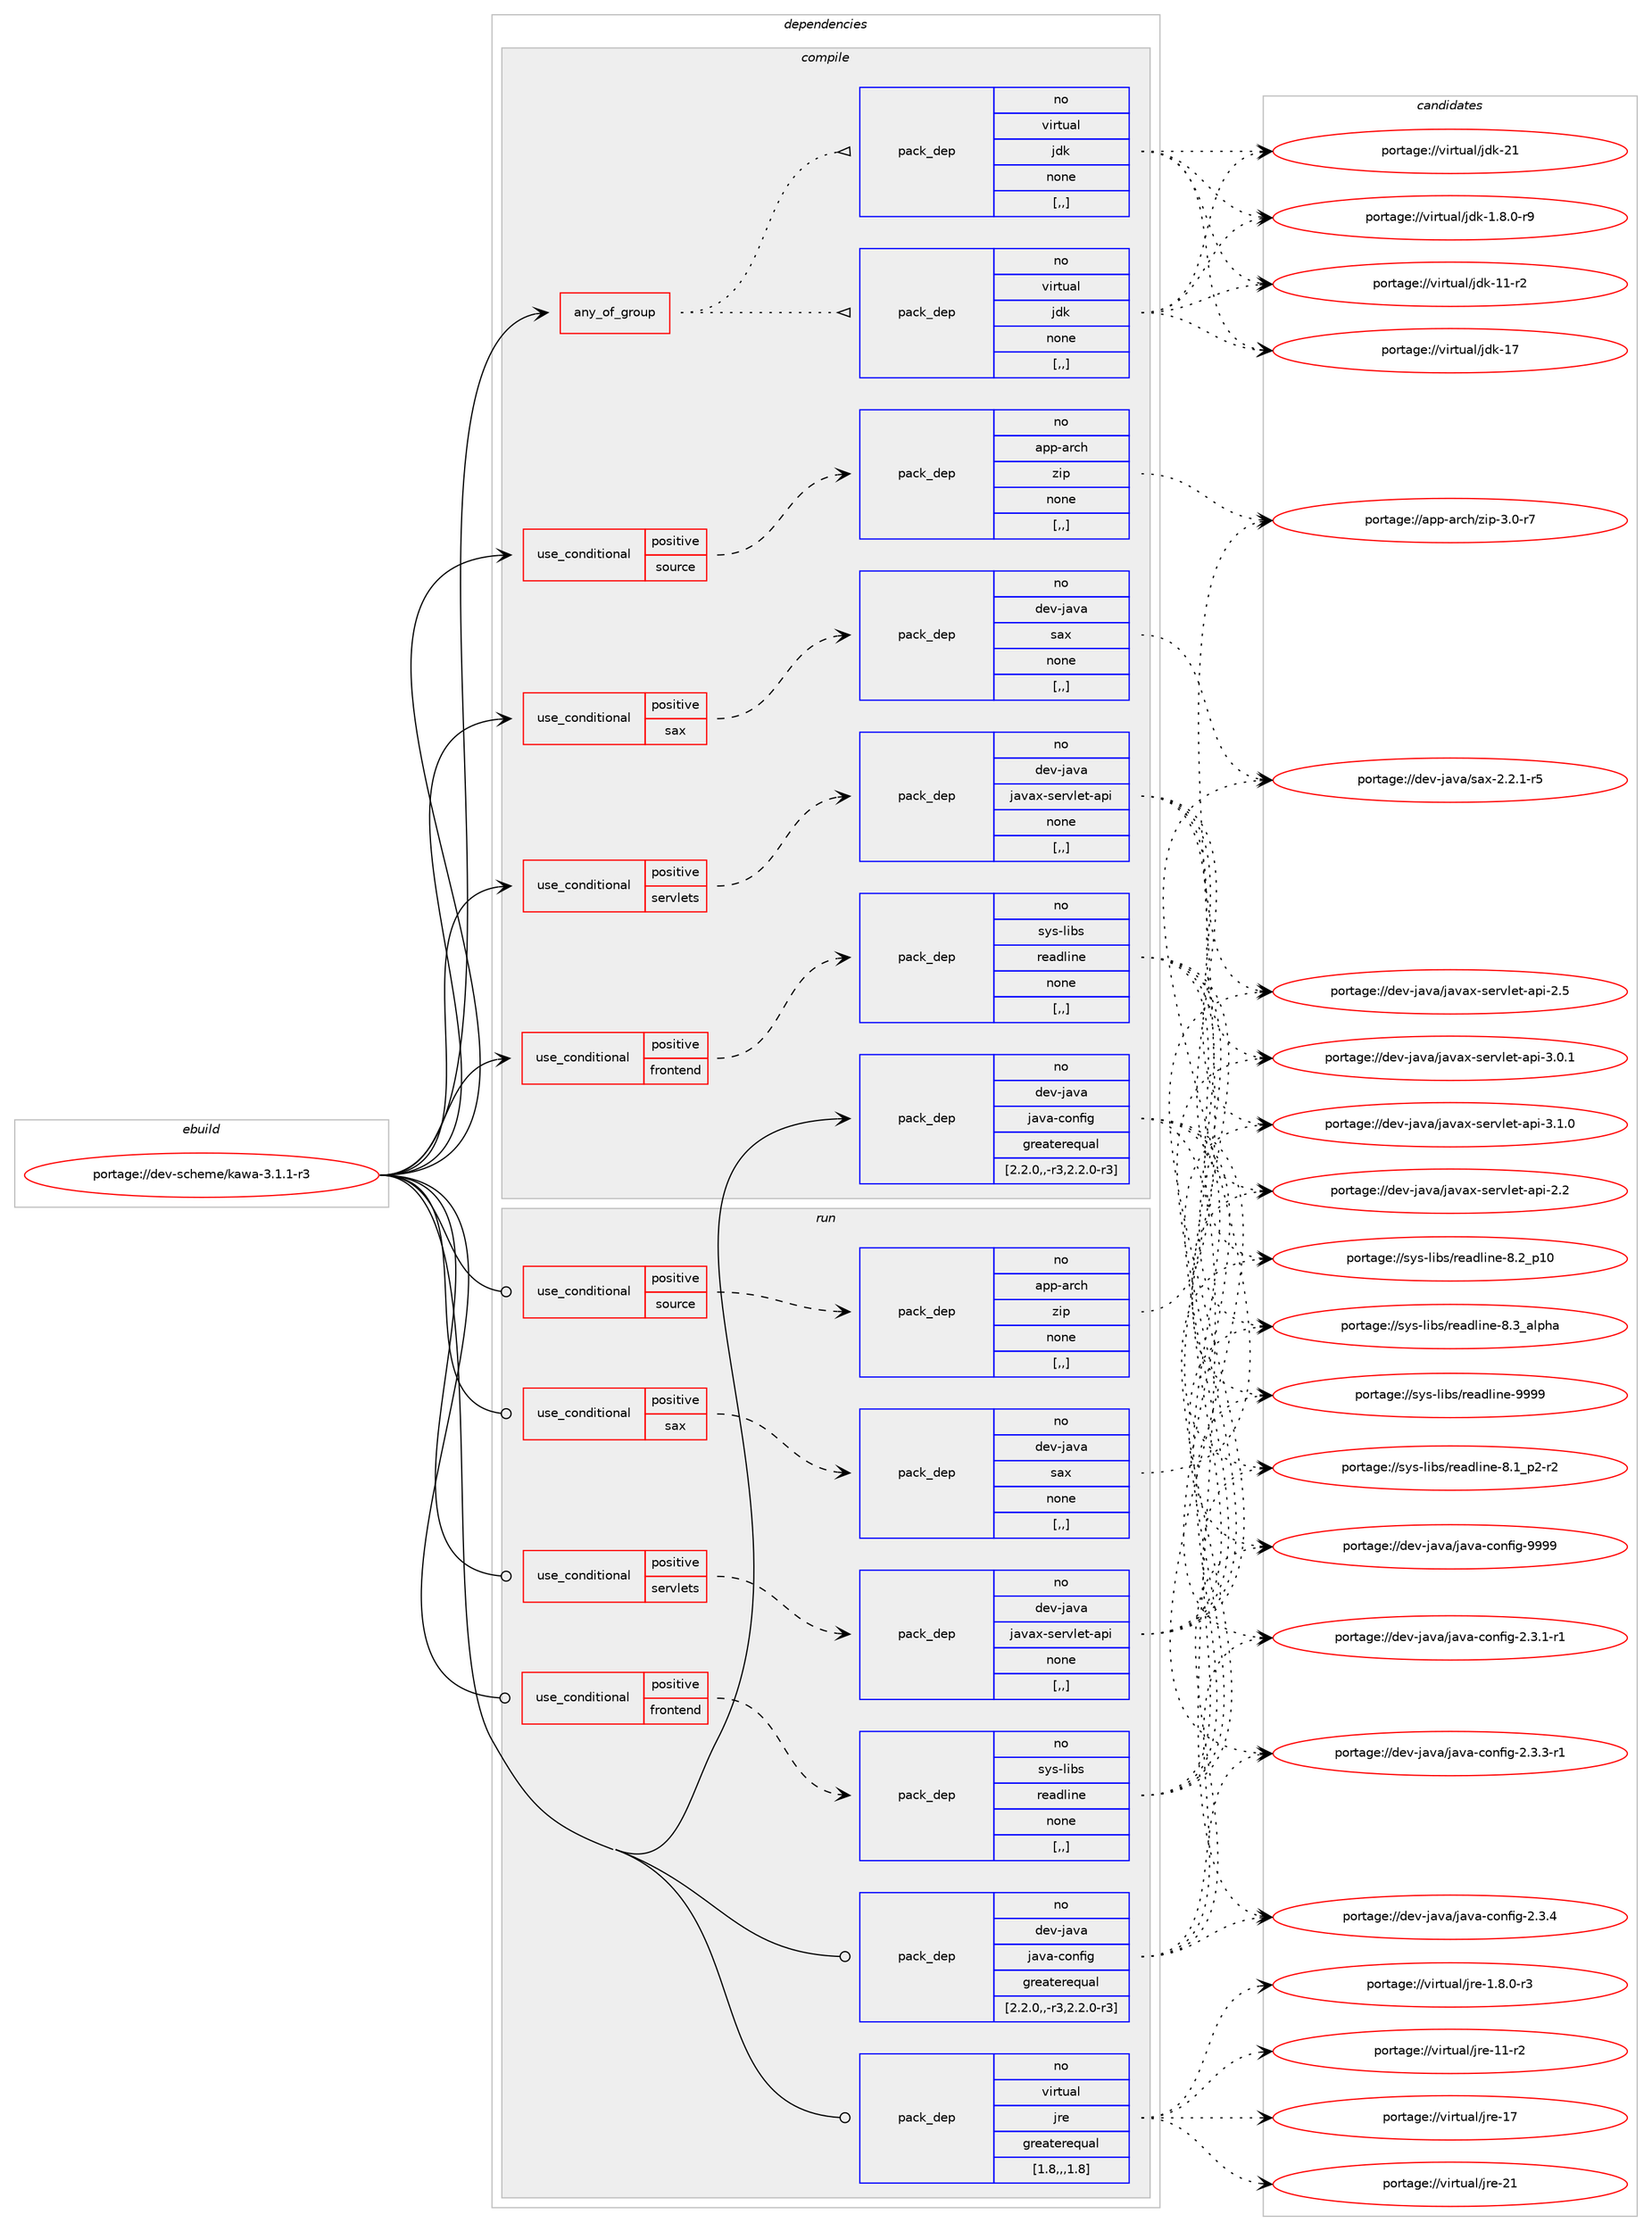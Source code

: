digraph prolog {

# *************
# Graph options
# *************

newrank=true;
concentrate=true;
compound=true;
graph [rankdir=LR,fontname=Helvetica,fontsize=10,ranksep=1.5];#, ranksep=2.5, nodesep=0.2];
edge  [arrowhead=vee];
node  [fontname=Helvetica,fontsize=10];

# **********
# The ebuild
# **********

subgraph cluster_leftcol {
color=gray;
rank=same;
label=<<i>ebuild</i>>;
id [label="portage://dev-scheme/kawa-3.1.1-r3", color=red, width=4, href="../dev-scheme/kawa-3.1.1-r3.svg"];
}

# ****************
# The dependencies
# ****************

subgraph cluster_midcol {
color=gray;
label=<<i>dependencies</i>>;
subgraph cluster_compile {
fillcolor="#eeeeee";
style=filled;
label=<<i>compile</i>>;
subgraph any1231 {
dependency204390 [label=<<TABLE BORDER="0" CELLBORDER="1" CELLSPACING="0" CELLPADDING="4"><TR><TD CELLPADDING="10">any_of_group</TD></TR></TABLE>>, shape=none, color=red];subgraph pack145417 {
dependency204391 [label=<<TABLE BORDER="0" CELLBORDER="1" CELLSPACING="0" CELLPADDING="4" WIDTH="220"><TR><TD ROWSPAN="6" CELLPADDING="30">pack_dep</TD></TR><TR><TD WIDTH="110">no</TD></TR><TR><TD>virtual</TD></TR><TR><TD>jdk</TD></TR><TR><TD>none</TD></TR><TR><TD>[,,]</TD></TR></TABLE>>, shape=none, color=blue];
}
dependency204390:e -> dependency204391:w [weight=20,style="dotted",arrowhead="oinv"];
subgraph pack145418 {
dependency204392 [label=<<TABLE BORDER="0" CELLBORDER="1" CELLSPACING="0" CELLPADDING="4" WIDTH="220"><TR><TD ROWSPAN="6" CELLPADDING="30">pack_dep</TD></TR><TR><TD WIDTH="110">no</TD></TR><TR><TD>virtual</TD></TR><TR><TD>jdk</TD></TR><TR><TD>none</TD></TR><TR><TD>[,,]</TD></TR></TABLE>>, shape=none, color=blue];
}
dependency204390:e -> dependency204392:w [weight=20,style="dotted",arrowhead="oinv"];
}
id:e -> dependency204390:w [weight=20,style="solid",arrowhead="vee"];
subgraph cond57600 {
dependency204393 [label=<<TABLE BORDER="0" CELLBORDER="1" CELLSPACING="0" CELLPADDING="4"><TR><TD ROWSPAN="3" CELLPADDING="10">use_conditional</TD></TR><TR><TD>positive</TD></TR><TR><TD>frontend</TD></TR></TABLE>>, shape=none, color=red];
subgraph pack145419 {
dependency204394 [label=<<TABLE BORDER="0" CELLBORDER="1" CELLSPACING="0" CELLPADDING="4" WIDTH="220"><TR><TD ROWSPAN="6" CELLPADDING="30">pack_dep</TD></TR><TR><TD WIDTH="110">no</TD></TR><TR><TD>sys-libs</TD></TR><TR><TD>readline</TD></TR><TR><TD>none</TD></TR><TR><TD>[,,]</TD></TR></TABLE>>, shape=none, color=blue];
}
dependency204393:e -> dependency204394:w [weight=20,style="dashed",arrowhead="vee"];
}
id:e -> dependency204393:w [weight=20,style="solid",arrowhead="vee"];
subgraph cond57601 {
dependency204395 [label=<<TABLE BORDER="0" CELLBORDER="1" CELLSPACING="0" CELLPADDING="4"><TR><TD ROWSPAN="3" CELLPADDING="10">use_conditional</TD></TR><TR><TD>positive</TD></TR><TR><TD>sax</TD></TR></TABLE>>, shape=none, color=red];
subgraph pack145420 {
dependency204396 [label=<<TABLE BORDER="0" CELLBORDER="1" CELLSPACING="0" CELLPADDING="4" WIDTH="220"><TR><TD ROWSPAN="6" CELLPADDING="30">pack_dep</TD></TR><TR><TD WIDTH="110">no</TD></TR><TR><TD>dev-java</TD></TR><TR><TD>sax</TD></TR><TR><TD>none</TD></TR><TR><TD>[,,]</TD></TR></TABLE>>, shape=none, color=blue];
}
dependency204395:e -> dependency204396:w [weight=20,style="dashed",arrowhead="vee"];
}
id:e -> dependency204395:w [weight=20,style="solid",arrowhead="vee"];
subgraph cond57602 {
dependency204397 [label=<<TABLE BORDER="0" CELLBORDER="1" CELLSPACING="0" CELLPADDING="4"><TR><TD ROWSPAN="3" CELLPADDING="10">use_conditional</TD></TR><TR><TD>positive</TD></TR><TR><TD>servlets</TD></TR></TABLE>>, shape=none, color=red];
subgraph pack145421 {
dependency204398 [label=<<TABLE BORDER="0" CELLBORDER="1" CELLSPACING="0" CELLPADDING="4" WIDTH="220"><TR><TD ROWSPAN="6" CELLPADDING="30">pack_dep</TD></TR><TR><TD WIDTH="110">no</TD></TR><TR><TD>dev-java</TD></TR><TR><TD>javax-servlet-api</TD></TR><TR><TD>none</TD></TR><TR><TD>[,,]</TD></TR></TABLE>>, shape=none, color=blue];
}
dependency204397:e -> dependency204398:w [weight=20,style="dashed",arrowhead="vee"];
}
id:e -> dependency204397:w [weight=20,style="solid",arrowhead="vee"];
subgraph cond57603 {
dependency204399 [label=<<TABLE BORDER="0" CELLBORDER="1" CELLSPACING="0" CELLPADDING="4"><TR><TD ROWSPAN="3" CELLPADDING="10">use_conditional</TD></TR><TR><TD>positive</TD></TR><TR><TD>source</TD></TR></TABLE>>, shape=none, color=red];
subgraph pack145422 {
dependency204400 [label=<<TABLE BORDER="0" CELLBORDER="1" CELLSPACING="0" CELLPADDING="4" WIDTH="220"><TR><TD ROWSPAN="6" CELLPADDING="30">pack_dep</TD></TR><TR><TD WIDTH="110">no</TD></TR><TR><TD>app-arch</TD></TR><TR><TD>zip</TD></TR><TR><TD>none</TD></TR><TR><TD>[,,]</TD></TR></TABLE>>, shape=none, color=blue];
}
dependency204399:e -> dependency204400:w [weight=20,style="dashed",arrowhead="vee"];
}
id:e -> dependency204399:w [weight=20,style="solid",arrowhead="vee"];
subgraph pack145423 {
dependency204401 [label=<<TABLE BORDER="0" CELLBORDER="1" CELLSPACING="0" CELLPADDING="4" WIDTH="220"><TR><TD ROWSPAN="6" CELLPADDING="30">pack_dep</TD></TR><TR><TD WIDTH="110">no</TD></TR><TR><TD>dev-java</TD></TR><TR><TD>java-config</TD></TR><TR><TD>greaterequal</TD></TR><TR><TD>[2.2.0,,-r3,2.2.0-r3]</TD></TR></TABLE>>, shape=none, color=blue];
}
id:e -> dependency204401:w [weight=20,style="solid",arrowhead="vee"];
}
subgraph cluster_compileandrun {
fillcolor="#eeeeee";
style=filled;
label=<<i>compile and run</i>>;
}
subgraph cluster_run {
fillcolor="#eeeeee";
style=filled;
label=<<i>run</i>>;
subgraph cond57604 {
dependency204402 [label=<<TABLE BORDER="0" CELLBORDER="1" CELLSPACING="0" CELLPADDING="4"><TR><TD ROWSPAN="3" CELLPADDING="10">use_conditional</TD></TR><TR><TD>positive</TD></TR><TR><TD>frontend</TD></TR></TABLE>>, shape=none, color=red];
subgraph pack145424 {
dependency204403 [label=<<TABLE BORDER="0" CELLBORDER="1" CELLSPACING="0" CELLPADDING="4" WIDTH="220"><TR><TD ROWSPAN="6" CELLPADDING="30">pack_dep</TD></TR><TR><TD WIDTH="110">no</TD></TR><TR><TD>sys-libs</TD></TR><TR><TD>readline</TD></TR><TR><TD>none</TD></TR><TR><TD>[,,]</TD></TR></TABLE>>, shape=none, color=blue];
}
dependency204402:e -> dependency204403:w [weight=20,style="dashed",arrowhead="vee"];
}
id:e -> dependency204402:w [weight=20,style="solid",arrowhead="odot"];
subgraph cond57605 {
dependency204404 [label=<<TABLE BORDER="0" CELLBORDER="1" CELLSPACING="0" CELLPADDING="4"><TR><TD ROWSPAN="3" CELLPADDING="10">use_conditional</TD></TR><TR><TD>positive</TD></TR><TR><TD>sax</TD></TR></TABLE>>, shape=none, color=red];
subgraph pack145425 {
dependency204405 [label=<<TABLE BORDER="0" CELLBORDER="1" CELLSPACING="0" CELLPADDING="4" WIDTH="220"><TR><TD ROWSPAN="6" CELLPADDING="30">pack_dep</TD></TR><TR><TD WIDTH="110">no</TD></TR><TR><TD>dev-java</TD></TR><TR><TD>sax</TD></TR><TR><TD>none</TD></TR><TR><TD>[,,]</TD></TR></TABLE>>, shape=none, color=blue];
}
dependency204404:e -> dependency204405:w [weight=20,style="dashed",arrowhead="vee"];
}
id:e -> dependency204404:w [weight=20,style="solid",arrowhead="odot"];
subgraph cond57606 {
dependency204406 [label=<<TABLE BORDER="0" CELLBORDER="1" CELLSPACING="0" CELLPADDING="4"><TR><TD ROWSPAN="3" CELLPADDING="10">use_conditional</TD></TR><TR><TD>positive</TD></TR><TR><TD>servlets</TD></TR></TABLE>>, shape=none, color=red];
subgraph pack145426 {
dependency204407 [label=<<TABLE BORDER="0" CELLBORDER="1" CELLSPACING="0" CELLPADDING="4" WIDTH="220"><TR><TD ROWSPAN="6" CELLPADDING="30">pack_dep</TD></TR><TR><TD WIDTH="110">no</TD></TR><TR><TD>dev-java</TD></TR><TR><TD>javax-servlet-api</TD></TR><TR><TD>none</TD></TR><TR><TD>[,,]</TD></TR></TABLE>>, shape=none, color=blue];
}
dependency204406:e -> dependency204407:w [weight=20,style="dashed",arrowhead="vee"];
}
id:e -> dependency204406:w [weight=20,style="solid",arrowhead="odot"];
subgraph cond57607 {
dependency204408 [label=<<TABLE BORDER="0" CELLBORDER="1" CELLSPACING="0" CELLPADDING="4"><TR><TD ROWSPAN="3" CELLPADDING="10">use_conditional</TD></TR><TR><TD>positive</TD></TR><TR><TD>source</TD></TR></TABLE>>, shape=none, color=red];
subgraph pack145427 {
dependency204409 [label=<<TABLE BORDER="0" CELLBORDER="1" CELLSPACING="0" CELLPADDING="4" WIDTH="220"><TR><TD ROWSPAN="6" CELLPADDING="30">pack_dep</TD></TR><TR><TD WIDTH="110">no</TD></TR><TR><TD>app-arch</TD></TR><TR><TD>zip</TD></TR><TR><TD>none</TD></TR><TR><TD>[,,]</TD></TR></TABLE>>, shape=none, color=blue];
}
dependency204408:e -> dependency204409:w [weight=20,style="dashed",arrowhead="vee"];
}
id:e -> dependency204408:w [weight=20,style="solid",arrowhead="odot"];
subgraph pack145428 {
dependency204410 [label=<<TABLE BORDER="0" CELLBORDER="1" CELLSPACING="0" CELLPADDING="4" WIDTH="220"><TR><TD ROWSPAN="6" CELLPADDING="30">pack_dep</TD></TR><TR><TD WIDTH="110">no</TD></TR><TR><TD>dev-java</TD></TR><TR><TD>java-config</TD></TR><TR><TD>greaterequal</TD></TR><TR><TD>[2.2.0,,-r3,2.2.0-r3]</TD></TR></TABLE>>, shape=none, color=blue];
}
id:e -> dependency204410:w [weight=20,style="solid",arrowhead="odot"];
subgraph pack145429 {
dependency204411 [label=<<TABLE BORDER="0" CELLBORDER="1" CELLSPACING="0" CELLPADDING="4" WIDTH="220"><TR><TD ROWSPAN="6" CELLPADDING="30">pack_dep</TD></TR><TR><TD WIDTH="110">no</TD></TR><TR><TD>virtual</TD></TR><TR><TD>jre</TD></TR><TR><TD>greaterequal</TD></TR><TR><TD>[1.8,,,1.8]</TD></TR></TABLE>>, shape=none, color=blue];
}
id:e -> dependency204411:w [weight=20,style="solid",arrowhead="odot"];
}
}

# **************
# The candidates
# **************

subgraph cluster_choices {
rank=same;
color=gray;
label=<<i>candidates</i>>;

subgraph choice145417 {
color=black;
nodesep=1;
choice11810511411611797108471061001074549465646484511457 [label="portage://virtual/jdk-1.8.0-r9", color=red, width=4,href="../virtual/jdk-1.8.0-r9.svg"];
choice11810511411611797108471061001074549494511450 [label="portage://virtual/jdk-11-r2", color=red, width=4,href="../virtual/jdk-11-r2.svg"];
choice1181051141161179710847106100107454955 [label="portage://virtual/jdk-17", color=red, width=4,href="../virtual/jdk-17.svg"];
choice1181051141161179710847106100107455049 [label="portage://virtual/jdk-21", color=red, width=4,href="../virtual/jdk-21.svg"];
dependency204391:e -> choice11810511411611797108471061001074549465646484511457:w [style=dotted,weight="100"];
dependency204391:e -> choice11810511411611797108471061001074549494511450:w [style=dotted,weight="100"];
dependency204391:e -> choice1181051141161179710847106100107454955:w [style=dotted,weight="100"];
dependency204391:e -> choice1181051141161179710847106100107455049:w [style=dotted,weight="100"];
}
subgraph choice145418 {
color=black;
nodesep=1;
choice11810511411611797108471061001074549465646484511457 [label="portage://virtual/jdk-1.8.0-r9", color=red, width=4,href="../virtual/jdk-1.8.0-r9.svg"];
choice11810511411611797108471061001074549494511450 [label="portage://virtual/jdk-11-r2", color=red, width=4,href="../virtual/jdk-11-r2.svg"];
choice1181051141161179710847106100107454955 [label="portage://virtual/jdk-17", color=red, width=4,href="../virtual/jdk-17.svg"];
choice1181051141161179710847106100107455049 [label="portage://virtual/jdk-21", color=red, width=4,href="../virtual/jdk-21.svg"];
dependency204392:e -> choice11810511411611797108471061001074549465646484511457:w [style=dotted,weight="100"];
dependency204392:e -> choice11810511411611797108471061001074549494511450:w [style=dotted,weight="100"];
dependency204392:e -> choice1181051141161179710847106100107454955:w [style=dotted,weight="100"];
dependency204392:e -> choice1181051141161179710847106100107455049:w [style=dotted,weight="100"];
}
subgraph choice145419 {
color=black;
nodesep=1;
choice115121115451081059811547114101971001081051101014556464995112504511450 [label="portage://sys-libs/readline-8.1_p2-r2", color=red, width=4,href="../sys-libs/readline-8.1_p2-r2.svg"];
choice1151211154510810598115471141019710010810511010145564650951124948 [label="portage://sys-libs/readline-8.2_p10", color=red, width=4,href="../sys-libs/readline-8.2_p10.svg"];
choice1151211154510810598115471141019710010810511010145564651959710811210497 [label="portage://sys-libs/readline-8.3_alpha", color=red, width=4,href="../sys-libs/readline-8.3_alpha.svg"];
choice115121115451081059811547114101971001081051101014557575757 [label="portage://sys-libs/readline-9999", color=red, width=4,href="../sys-libs/readline-9999.svg"];
dependency204394:e -> choice115121115451081059811547114101971001081051101014556464995112504511450:w [style=dotted,weight="100"];
dependency204394:e -> choice1151211154510810598115471141019710010810511010145564650951124948:w [style=dotted,weight="100"];
dependency204394:e -> choice1151211154510810598115471141019710010810511010145564651959710811210497:w [style=dotted,weight="100"];
dependency204394:e -> choice115121115451081059811547114101971001081051101014557575757:w [style=dotted,weight="100"];
}
subgraph choice145420 {
color=black;
nodesep=1;
choice10010111845106971189747115971204550465046494511453 [label="portage://dev-java/sax-2.2.1-r5", color=red, width=4,href="../dev-java/sax-2.2.1-r5.svg"];
dependency204396:e -> choice10010111845106971189747115971204550465046494511453:w [style=dotted,weight="100"];
}
subgraph choice145421 {
color=black;
nodesep=1;
choice10010111845106971189747106971189712045115101114118108101116459711210545504650 [label="portage://dev-java/javax-servlet-api-2.2", color=red, width=4,href="../dev-java/javax-servlet-api-2.2.svg"];
choice10010111845106971189747106971189712045115101114118108101116459711210545504653 [label="portage://dev-java/javax-servlet-api-2.5", color=red, width=4,href="../dev-java/javax-servlet-api-2.5.svg"];
choice100101118451069711897471069711897120451151011141181081011164597112105455146484649 [label="portage://dev-java/javax-servlet-api-3.0.1", color=red, width=4,href="../dev-java/javax-servlet-api-3.0.1.svg"];
choice100101118451069711897471069711897120451151011141181081011164597112105455146494648 [label="portage://dev-java/javax-servlet-api-3.1.0", color=red, width=4,href="../dev-java/javax-servlet-api-3.1.0.svg"];
dependency204398:e -> choice10010111845106971189747106971189712045115101114118108101116459711210545504650:w [style=dotted,weight="100"];
dependency204398:e -> choice10010111845106971189747106971189712045115101114118108101116459711210545504653:w [style=dotted,weight="100"];
dependency204398:e -> choice100101118451069711897471069711897120451151011141181081011164597112105455146484649:w [style=dotted,weight="100"];
dependency204398:e -> choice100101118451069711897471069711897120451151011141181081011164597112105455146494648:w [style=dotted,weight="100"];
}
subgraph choice145422 {
color=black;
nodesep=1;
choice9711211245971149910447122105112455146484511455 [label="portage://app-arch/zip-3.0-r7", color=red, width=4,href="../app-arch/zip-3.0-r7.svg"];
dependency204400:e -> choice9711211245971149910447122105112455146484511455:w [style=dotted,weight="100"];
}
subgraph choice145423 {
color=black;
nodesep=1;
choice10010111845106971189747106971189745991111101021051034550465146494511449 [label="portage://dev-java/java-config-2.3.1-r1", color=red, width=4,href="../dev-java/java-config-2.3.1-r1.svg"];
choice10010111845106971189747106971189745991111101021051034550465146514511449 [label="portage://dev-java/java-config-2.3.3-r1", color=red, width=4,href="../dev-java/java-config-2.3.3-r1.svg"];
choice1001011184510697118974710697118974599111110102105103455046514652 [label="portage://dev-java/java-config-2.3.4", color=red, width=4,href="../dev-java/java-config-2.3.4.svg"];
choice10010111845106971189747106971189745991111101021051034557575757 [label="portage://dev-java/java-config-9999", color=red, width=4,href="../dev-java/java-config-9999.svg"];
dependency204401:e -> choice10010111845106971189747106971189745991111101021051034550465146494511449:w [style=dotted,weight="100"];
dependency204401:e -> choice10010111845106971189747106971189745991111101021051034550465146514511449:w [style=dotted,weight="100"];
dependency204401:e -> choice1001011184510697118974710697118974599111110102105103455046514652:w [style=dotted,weight="100"];
dependency204401:e -> choice10010111845106971189747106971189745991111101021051034557575757:w [style=dotted,weight="100"];
}
subgraph choice145424 {
color=black;
nodesep=1;
choice115121115451081059811547114101971001081051101014556464995112504511450 [label="portage://sys-libs/readline-8.1_p2-r2", color=red, width=4,href="../sys-libs/readline-8.1_p2-r2.svg"];
choice1151211154510810598115471141019710010810511010145564650951124948 [label="portage://sys-libs/readline-8.2_p10", color=red, width=4,href="../sys-libs/readline-8.2_p10.svg"];
choice1151211154510810598115471141019710010810511010145564651959710811210497 [label="portage://sys-libs/readline-8.3_alpha", color=red, width=4,href="../sys-libs/readline-8.3_alpha.svg"];
choice115121115451081059811547114101971001081051101014557575757 [label="portage://sys-libs/readline-9999", color=red, width=4,href="../sys-libs/readline-9999.svg"];
dependency204403:e -> choice115121115451081059811547114101971001081051101014556464995112504511450:w [style=dotted,weight="100"];
dependency204403:e -> choice1151211154510810598115471141019710010810511010145564650951124948:w [style=dotted,weight="100"];
dependency204403:e -> choice1151211154510810598115471141019710010810511010145564651959710811210497:w [style=dotted,weight="100"];
dependency204403:e -> choice115121115451081059811547114101971001081051101014557575757:w [style=dotted,weight="100"];
}
subgraph choice145425 {
color=black;
nodesep=1;
choice10010111845106971189747115971204550465046494511453 [label="portage://dev-java/sax-2.2.1-r5", color=red, width=4,href="../dev-java/sax-2.2.1-r5.svg"];
dependency204405:e -> choice10010111845106971189747115971204550465046494511453:w [style=dotted,weight="100"];
}
subgraph choice145426 {
color=black;
nodesep=1;
choice10010111845106971189747106971189712045115101114118108101116459711210545504650 [label="portage://dev-java/javax-servlet-api-2.2", color=red, width=4,href="../dev-java/javax-servlet-api-2.2.svg"];
choice10010111845106971189747106971189712045115101114118108101116459711210545504653 [label="portage://dev-java/javax-servlet-api-2.5", color=red, width=4,href="../dev-java/javax-servlet-api-2.5.svg"];
choice100101118451069711897471069711897120451151011141181081011164597112105455146484649 [label="portage://dev-java/javax-servlet-api-3.0.1", color=red, width=4,href="../dev-java/javax-servlet-api-3.0.1.svg"];
choice100101118451069711897471069711897120451151011141181081011164597112105455146494648 [label="portage://dev-java/javax-servlet-api-3.1.0", color=red, width=4,href="../dev-java/javax-servlet-api-3.1.0.svg"];
dependency204407:e -> choice10010111845106971189747106971189712045115101114118108101116459711210545504650:w [style=dotted,weight="100"];
dependency204407:e -> choice10010111845106971189747106971189712045115101114118108101116459711210545504653:w [style=dotted,weight="100"];
dependency204407:e -> choice100101118451069711897471069711897120451151011141181081011164597112105455146484649:w [style=dotted,weight="100"];
dependency204407:e -> choice100101118451069711897471069711897120451151011141181081011164597112105455146494648:w [style=dotted,weight="100"];
}
subgraph choice145427 {
color=black;
nodesep=1;
choice9711211245971149910447122105112455146484511455 [label="portage://app-arch/zip-3.0-r7", color=red, width=4,href="../app-arch/zip-3.0-r7.svg"];
dependency204409:e -> choice9711211245971149910447122105112455146484511455:w [style=dotted,weight="100"];
}
subgraph choice145428 {
color=black;
nodesep=1;
choice10010111845106971189747106971189745991111101021051034550465146494511449 [label="portage://dev-java/java-config-2.3.1-r1", color=red, width=4,href="../dev-java/java-config-2.3.1-r1.svg"];
choice10010111845106971189747106971189745991111101021051034550465146514511449 [label="portage://dev-java/java-config-2.3.3-r1", color=red, width=4,href="../dev-java/java-config-2.3.3-r1.svg"];
choice1001011184510697118974710697118974599111110102105103455046514652 [label="portage://dev-java/java-config-2.3.4", color=red, width=4,href="../dev-java/java-config-2.3.4.svg"];
choice10010111845106971189747106971189745991111101021051034557575757 [label="portage://dev-java/java-config-9999", color=red, width=4,href="../dev-java/java-config-9999.svg"];
dependency204410:e -> choice10010111845106971189747106971189745991111101021051034550465146494511449:w [style=dotted,weight="100"];
dependency204410:e -> choice10010111845106971189747106971189745991111101021051034550465146514511449:w [style=dotted,weight="100"];
dependency204410:e -> choice1001011184510697118974710697118974599111110102105103455046514652:w [style=dotted,weight="100"];
dependency204410:e -> choice10010111845106971189747106971189745991111101021051034557575757:w [style=dotted,weight="100"];
}
subgraph choice145429 {
color=black;
nodesep=1;
choice11810511411611797108471061141014549465646484511451 [label="portage://virtual/jre-1.8.0-r3", color=red, width=4,href="../virtual/jre-1.8.0-r3.svg"];
choice11810511411611797108471061141014549494511450 [label="portage://virtual/jre-11-r2", color=red, width=4,href="../virtual/jre-11-r2.svg"];
choice1181051141161179710847106114101454955 [label="portage://virtual/jre-17", color=red, width=4,href="../virtual/jre-17.svg"];
choice1181051141161179710847106114101455049 [label="portage://virtual/jre-21", color=red, width=4,href="../virtual/jre-21.svg"];
dependency204411:e -> choice11810511411611797108471061141014549465646484511451:w [style=dotted,weight="100"];
dependency204411:e -> choice11810511411611797108471061141014549494511450:w [style=dotted,weight="100"];
dependency204411:e -> choice1181051141161179710847106114101454955:w [style=dotted,weight="100"];
dependency204411:e -> choice1181051141161179710847106114101455049:w [style=dotted,weight="100"];
}
}

}
